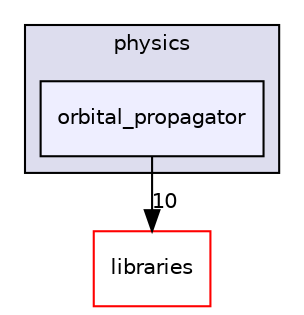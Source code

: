 digraph "orbital_propagator" {
  compound=true
  node [ fontsize="10", fontname="Helvetica"];
  edge [ labelfontsize="10", labelfontname="Helvetica"];
  subgraph clusterdir_5a901af37ade3dacfeff25631c578a82 {
    graph [ bgcolor="#ddddee", pencolor="black", label="physics" fontname="Helvetica", fontsize="10", URL="dir_5a901af37ade3dacfeff25631c578a82.html"]
  dir_f84ddb65db9cede299cd242b389266b1 [shape=box, label="orbital_propagator", style="filled", fillcolor="#eeeeff", pencolor="black", URL="dir_f84ddb65db9cede299cd242b389266b1.html"];
  }
  dir_bc0718b08fb2015b8e59c47b2805f60c [shape=box label="libraries" fillcolor="white" style="filled" color="red" URL="dir_bc0718b08fb2015b8e59c47b2805f60c.html"];
  dir_f84ddb65db9cede299cd242b389266b1->dir_bc0718b08fb2015b8e59c47b2805f60c [headlabel="10", labeldistance=1.5 headhref="dir_000046_000000.html"];
}
